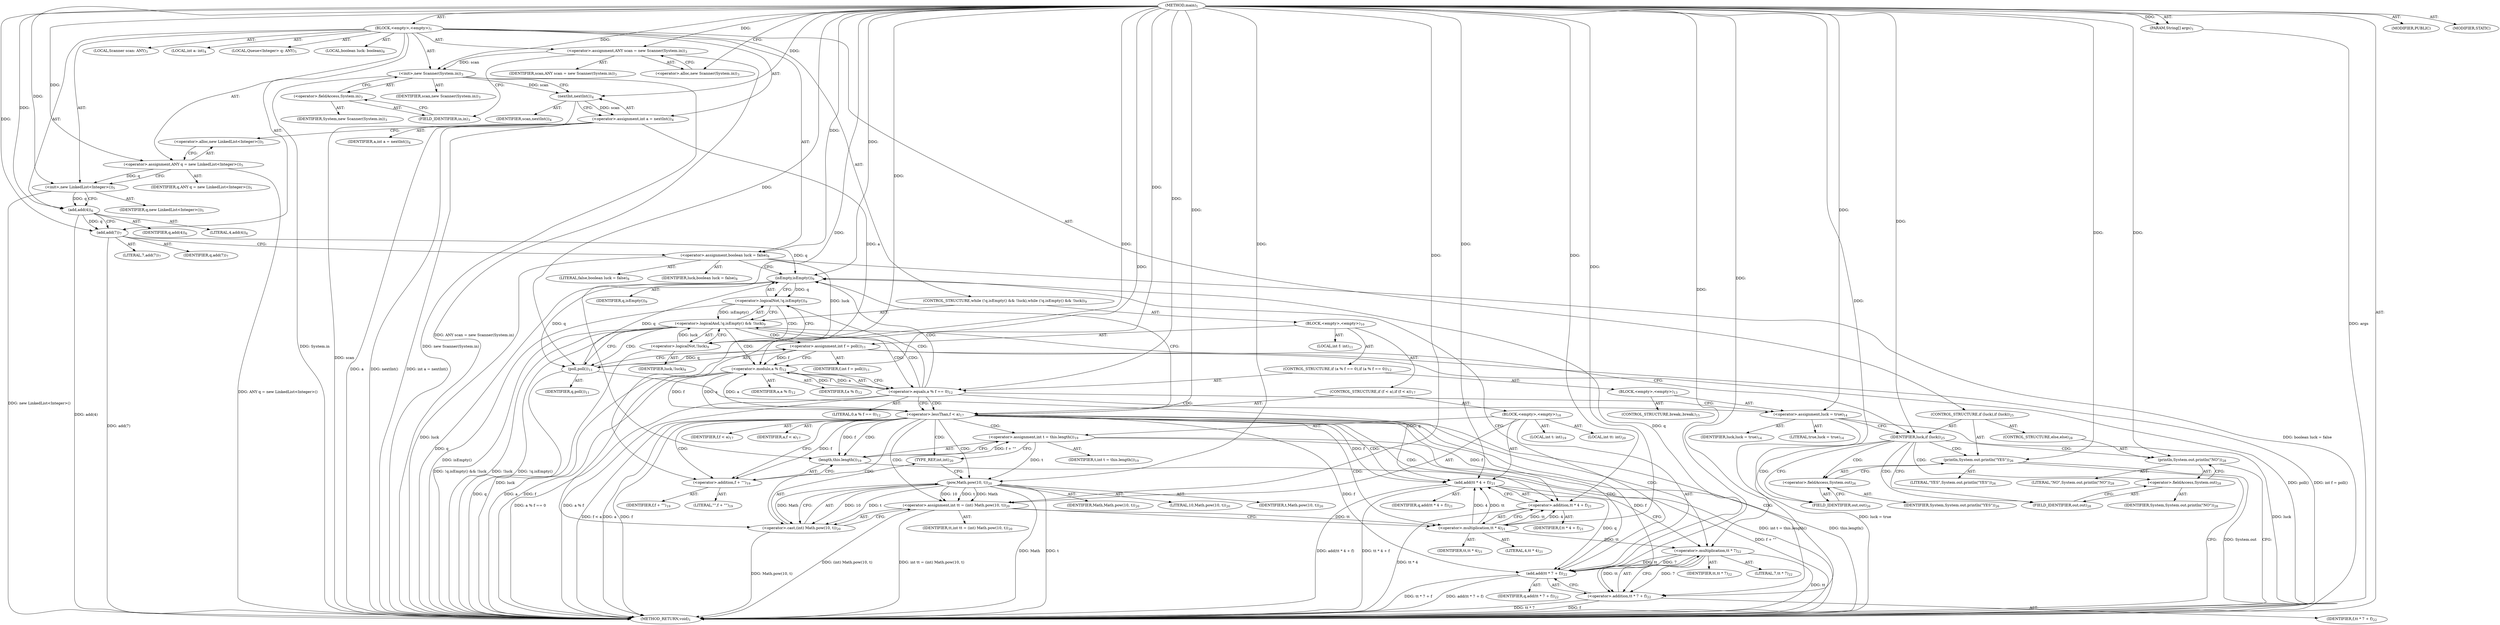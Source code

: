 digraph "main" {  
"21" [label = <(METHOD,main)<SUB>1</SUB>> ]
"22" [label = <(PARAM,String[] args)<SUB>1</SUB>> ]
"23" [label = <(BLOCK,&lt;empty&gt;,&lt;empty&gt;)<SUB>1</SUB>> ]
"4" [label = <(LOCAL,Scanner scan: ANY)<SUB>3</SUB>> ]
"24" [label = <(&lt;operator&gt;.assignment,ANY scan = new Scanner(System.in))<SUB>3</SUB>> ]
"25" [label = <(IDENTIFIER,scan,ANY scan = new Scanner(System.in))<SUB>3</SUB>> ]
"26" [label = <(&lt;operator&gt;.alloc,new Scanner(System.in))<SUB>3</SUB>> ]
"27" [label = <(&lt;init&gt;,new Scanner(System.in))<SUB>3</SUB>> ]
"3" [label = <(IDENTIFIER,scan,new Scanner(System.in))<SUB>3</SUB>> ]
"28" [label = <(&lt;operator&gt;.fieldAccess,System.in)<SUB>3</SUB>> ]
"29" [label = <(IDENTIFIER,System,new Scanner(System.in))<SUB>3</SUB>> ]
"30" [label = <(FIELD_IDENTIFIER,in,in)<SUB>3</SUB>> ]
"31" [label = <(LOCAL,int a: int)<SUB>4</SUB>> ]
"32" [label = <(&lt;operator&gt;.assignment,int a = nextInt())<SUB>4</SUB>> ]
"33" [label = <(IDENTIFIER,a,int a = nextInt())<SUB>4</SUB>> ]
"34" [label = <(nextInt,nextInt())<SUB>4</SUB>> ]
"35" [label = <(IDENTIFIER,scan,nextInt())<SUB>4</SUB>> ]
"6" [label = <(LOCAL,Queue&lt;Integer&gt; q: ANY)<SUB>5</SUB>> ]
"36" [label = <(&lt;operator&gt;.assignment,ANY q = new LinkedList&lt;Integer&gt;())<SUB>5</SUB>> ]
"37" [label = <(IDENTIFIER,q,ANY q = new LinkedList&lt;Integer&gt;())<SUB>5</SUB>> ]
"38" [label = <(&lt;operator&gt;.alloc,new LinkedList&lt;Integer&gt;())<SUB>5</SUB>> ]
"39" [label = <(&lt;init&gt;,new LinkedList&lt;Integer&gt;())<SUB>5</SUB>> ]
"5" [label = <(IDENTIFIER,q,new LinkedList&lt;Integer&gt;())<SUB>5</SUB>> ]
"40" [label = <(add,add(4))<SUB>6</SUB>> ]
"41" [label = <(IDENTIFIER,q,add(4))<SUB>6</SUB>> ]
"42" [label = <(LITERAL,4,add(4))<SUB>6</SUB>> ]
"43" [label = <(add,add(7))<SUB>7</SUB>> ]
"44" [label = <(IDENTIFIER,q,add(7))<SUB>7</SUB>> ]
"45" [label = <(LITERAL,7,add(7))<SUB>7</SUB>> ]
"46" [label = <(LOCAL,boolean luck: boolean)<SUB>8</SUB>> ]
"47" [label = <(&lt;operator&gt;.assignment,boolean luck = false)<SUB>8</SUB>> ]
"48" [label = <(IDENTIFIER,luck,boolean luck = false)<SUB>8</SUB>> ]
"49" [label = <(LITERAL,false,boolean luck = false)<SUB>8</SUB>> ]
"50" [label = <(CONTROL_STRUCTURE,while (!q.isEmpty() &amp;&amp; !luck),while (!q.isEmpty() &amp;&amp; !luck))<SUB>9</SUB>> ]
"51" [label = <(&lt;operator&gt;.logicalAnd,!q.isEmpty() &amp;&amp; !luck)<SUB>9</SUB>> ]
"52" [label = <(&lt;operator&gt;.logicalNot,!q.isEmpty())<SUB>9</SUB>> ]
"53" [label = <(isEmpty,isEmpty())<SUB>9</SUB>> ]
"54" [label = <(IDENTIFIER,q,isEmpty())<SUB>9</SUB>> ]
"55" [label = <(&lt;operator&gt;.logicalNot,!luck)<SUB>9</SUB>> ]
"56" [label = <(IDENTIFIER,luck,!luck)<SUB>9</SUB>> ]
"57" [label = <(BLOCK,&lt;empty&gt;,&lt;empty&gt;)<SUB>10</SUB>> ]
"58" [label = <(LOCAL,int f: int)<SUB>11</SUB>> ]
"59" [label = <(&lt;operator&gt;.assignment,int f = poll())<SUB>11</SUB>> ]
"60" [label = <(IDENTIFIER,f,int f = poll())<SUB>11</SUB>> ]
"61" [label = <(poll,poll())<SUB>11</SUB>> ]
"62" [label = <(IDENTIFIER,q,poll())<SUB>11</SUB>> ]
"63" [label = <(CONTROL_STRUCTURE,if (a % f == 0),if (a % f == 0))<SUB>12</SUB>> ]
"64" [label = <(&lt;operator&gt;.equals,a % f == 0)<SUB>12</SUB>> ]
"65" [label = <(&lt;operator&gt;.modulo,a % f)<SUB>12</SUB>> ]
"66" [label = <(IDENTIFIER,a,a % f)<SUB>12</SUB>> ]
"67" [label = <(IDENTIFIER,f,a % f)<SUB>12</SUB>> ]
"68" [label = <(LITERAL,0,a % f == 0)<SUB>12</SUB>> ]
"69" [label = <(BLOCK,&lt;empty&gt;,&lt;empty&gt;)<SUB>13</SUB>> ]
"70" [label = <(&lt;operator&gt;.assignment,luck = true)<SUB>14</SUB>> ]
"71" [label = <(IDENTIFIER,luck,luck = true)<SUB>14</SUB>> ]
"72" [label = <(LITERAL,true,luck = true)<SUB>14</SUB>> ]
"73" [label = <(CONTROL_STRUCTURE,break;,break;)<SUB>15</SUB>> ]
"74" [label = <(CONTROL_STRUCTURE,if (f &lt; a),if (f &lt; a))<SUB>17</SUB>> ]
"75" [label = <(&lt;operator&gt;.lessThan,f &lt; a)<SUB>17</SUB>> ]
"76" [label = <(IDENTIFIER,f,f &lt; a)<SUB>17</SUB>> ]
"77" [label = <(IDENTIFIER,a,f &lt; a)<SUB>17</SUB>> ]
"78" [label = <(BLOCK,&lt;empty&gt;,&lt;empty&gt;)<SUB>18</SUB>> ]
"79" [label = <(LOCAL,int t: int)<SUB>19</SUB>> ]
"80" [label = <(&lt;operator&gt;.assignment,int t = this.length())<SUB>19</SUB>> ]
"81" [label = <(IDENTIFIER,t,int t = this.length())<SUB>19</SUB>> ]
"82" [label = <(length,this.length())<SUB>19</SUB>> ]
"83" [label = <(&lt;operator&gt;.addition,f + &quot;&quot;)<SUB>19</SUB>> ]
"84" [label = <(IDENTIFIER,f,f + &quot;&quot;)<SUB>19</SUB>> ]
"85" [label = <(LITERAL,&quot;&quot;,f + &quot;&quot;)<SUB>19</SUB>> ]
"86" [label = <(LOCAL,int tt: int)<SUB>20</SUB>> ]
"87" [label = <(&lt;operator&gt;.assignment,int tt = (int) Math.pow(10, t))<SUB>20</SUB>> ]
"88" [label = <(IDENTIFIER,tt,int tt = (int) Math.pow(10, t))<SUB>20</SUB>> ]
"89" [label = <(&lt;operator&gt;.cast,(int) Math.pow(10, t))<SUB>20</SUB>> ]
"90" [label = <(TYPE_REF,int,int)<SUB>20</SUB>> ]
"91" [label = <(pow,Math.pow(10, t))<SUB>20</SUB>> ]
"92" [label = <(IDENTIFIER,Math,Math.pow(10, t))<SUB>20</SUB>> ]
"93" [label = <(LITERAL,10,Math.pow(10, t))<SUB>20</SUB>> ]
"94" [label = <(IDENTIFIER,t,Math.pow(10, t))<SUB>20</SUB>> ]
"95" [label = <(add,add(tt * 4 + f))<SUB>21</SUB>> ]
"96" [label = <(IDENTIFIER,q,add(tt * 4 + f))<SUB>21</SUB>> ]
"97" [label = <(&lt;operator&gt;.addition,tt * 4 + f)<SUB>21</SUB>> ]
"98" [label = <(&lt;operator&gt;.multiplication,tt * 4)<SUB>21</SUB>> ]
"99" [label = <(IDENTIFIER,tt,tt * 4)<SUB>21</SUB>> ]
"100" [label = <(LITERAL,4,tt * 4)<SUB>21</SUB>> ]
"101" [label = <(IDENTIFIER,f,tt * 4 + f)<SUB>21</SUB>> ]
"102" [label = <(add,add(tt * 7 + f))<SUB>22</SUB>> ]
"103" [label = <(IDENTIFIER,q,add(tt * 7 + f))<SUB>22</SUB>> ]
"104" [label = <(&lt;operator&gt;.addition,tt * 7 + f)<SUB>22</SUB>> ]
"105" [label = <(&lt;operator&gt;.multiplication,tt * 7)<SUB>22</SUB>> ]
"106" [label = <(IDENTIFIER,tt,tt * 7)<SUB>22</SUB>> ]
"107" [label = <(LITERAL,7,tt * 7)<SUB>22</SUB>> ]
"108" [label = <(IDENTIFIER,f,tt * 7 + f)<SUB>22</SUB>> ]
"109" [label = <(CONTROL_STRUCTURE,if (luck),if (luck))<SUB>25</SUB>> ]
"110" [label = <(IDENTIFIER,luck,if (luck))<SUB>25</SUB>> ]
"111" [label = <(println,System.out.println(&quot;YES&quot;))<SUB>26</SUB>> ]
"112" [label = <(&lt;operator&gt;.fieldAccess,System.out)<SUB>26</SUB>> ]
"113" [label = <(IDENTIFIER,System,System.out.println(&quot;YES&quot;))<SUB>26</SUB>> ]
"114" [label = <(FIELD_IDENTIFIER,out,out)<SUB>26</SUB>> ]
"115" [label = <(LITERAL,&quot;YES&quot;,System.out.println(&quot;YES&quot;))<SUB>26</SUB>> ]
"116" [label = <(CONTROL_STRUCTURE,else,else)<SUB>28</SUB>> ]
"117" [label = <(println,System.out.println(&quot;NO&quot;))<SUB>28</SUB>> ]
"118" [label = <(&lt;operator&gt;.fieldAccess,System.out)<SUB>28</SUB>> ]
"119" [label = <(IDENTIFIER,System,System.out.println(&quot;NO&quot;))<SUB>28</SUB>> ]
"120" [label = <(FIELD_IDENTIFIER,out,out)<SUB>28</SUB>> ]
"121" [label = <(LITERAL,&quot;NO&quot;,System.out.println(&quot;NO&quot;))<SUB>28</SUB>> ]
"122" [label = <(MODIFIER,PUBLIC)> ]
"123" [label = <(MODIFIER,STATIC)> ]
"124" [label = <(METHOD_RETURN,void)<SUB>1</SUB>> ]
  "21" -> "22"  [ label = "AST: "] 
  "21" -> "23"  [ label = "AST: "] 
  "21" -> "122"  [ label = "AST: "] 
  "21" -> "123"  [ label = "AST: "] 
  "21" -> "124"  [ label = "AST: "] 
  "23" -> "4"  [ label = "AST: "] 
  "23" -> "24"  [ label = "AST: "] 
  "23" -> "27"  [ label = "AST: "] 
  "23" -> "31"  [ label = "AST: "] 
  "23" -> "32"  [ label = "AST: "] 
  "23" -> "6"  [ label = "AST: "] 
  "23" -> "36"  [ label = "AST: "] 
  "23" -> "39"  [ label = "AST: "] 
  "23" -> "40"  [ label = "AST: "] 
  "23" -> "43"  [ label = "AST: "] 
  "23" -> "46"  [ label = "AST: "] 
  "23" -> "47"  [ label = "AST: "] 
  "23" -> "50"  [ label = "AST: "] 
  "23" -> "109"  [ label = "AST: "] 
  "24" -> "25"  [ label = "AST: "] 
  "24" -> "26"  [ label = "AST: "] 
  "27" -> "3"  [ label = "AST: "] 
  "27" -> "28"  [ label = "AST: "] 
  "28" -> "29"  [ label = "AST: "] 
  "28" -> "30"  [ label = "AST: "] 
  "32" -> "33"  [ label = "AST: "] 
  "32" -> "34"  [ label = "AST: "] 
  "34" -> "35"  [ label = "AST: "] 
  "36" -> "37"  [ label = "AST: "] 
  "36" -> "38"  [ label = "AST: "] 
  "39" -> "5"  [ label = "AST: "] 
  "40" -> "41"  [ label = "AST: "] 
  "40" -> "42"  [ label = "AST: "] 
  "43" -> "44"  [ label = "AST: "] 
  "43" -> "45"  [ label = "AST: "] 
  "47" -> "48"  [ label = "AST: "] 
  "47" -> "49"  [ label = "AST: "] 
  "50" -> "51"  [ label = "AST: "] 
  "50" -> "57"  [ label = "AST: "] 
  "51" -> "52"  [ label = "AST: "] 
  "51" -> "55"  [ label = "AST: "] 
  "52" -> "53"  [ label = "AST: "] 
  "53" -> "54"  [ label = "AST: "] 
  "55" -> "56"  [ label = "AST: "] 
  "57" -> "58"  [ label = "AST: "] 
  "57" -> "59"  [ label = "AST: "] 
  "57" -> "63"  [ label = "AST: "] 
  "57" -> "74"  [ label = "AST: "] 
  "59" -> "60"  [ label = "AST: "] 
  "59" -> "61"  [ label = "AST: "] 
  "61" -> "62"  [ label = "AST: "] 
  "63" -> "64"  [ label = "AST: "] 
  "63" -> "69"  [ label = "AST: "] 
  "64" -> "65"  [ label = "AST: "] 
  "64" -> "68"  [ label = "AST: "] 
  "65" -> "66"  [ label = "AST: "] 
  "65" -> "67"  [ label = "AST: "] 
  "69" -> "70"  [ label = "AST: "] 
  "69" -> "73"  [ label = "AST: "] 
  "70" -> "71"  [ label = "AST: "] 
  "70" -> "72"  [ label = "AST: "] 
  "74" -> "75"  [ label = "AST: "] 
  "74" -> "78"  [ label = "AST: "] 
  "75" -> "76"  [ label = "AST: "] 
  "75" -> "77"  [ label = "AST: "] 
  "78" -> "79"  [ label = "AST: "] 
  "78" -> "80"  [ label = "AST: "] 
  "78" -> "86"  [ label = "AST: "] 
  "78" -> "87"  [ label = "AST: "] 
  "78" -> "95"  [ label = "AST: "] 
  "78" -> "102"  [ label = "AST: "] 
  "80" -> "81"  [ label = "AST: "] 
  "80" -> "82"  [ label = "AST: "] 
  "82" -> "83"  [ label = "AST: "] 
  "83" -> "84"  [ label = "AST: "] 
  "83" -> "85"  [ label = "AST: "] 
  "87" -> "88"  [ label = "AST: "] 
  "87" -> "89"  [ label = "AST: "] 
  "89" -> "90"  [ label = "AST: "] 
  "89" -> "91"  [ label = "AST: "] 
  "91" -> "92"  [ label = "AST: "] 
  "91" -> "93"  [ label = "AST: "] 
  "91" -> "94"  [ label = "AST: "] 
  "95" -> "96"  [ label = "AST: "] 
  "95" -> "97"  [ label = "AST: "] 
  "97" -> "98"  [ label = "AST: "] 
  "97" -> "101"  [ label = "AST: "] 
  "98" -> "99"  [ label = "AST: "] 
  "98" -> "100"  [ label = "AST: "] 
  "102" -> "103"  [ label = "AST: "] 
  "102" -> "104"  [ label = "AST: "] 
  "104" -> "105"  [ label = "AST: "] 
  "104" -> "108"  [ label = "AST: "] 
  "105" -> "106"  [ label = "AST: "] 
  "105" -> "107"  [ label = "AST: "] 
  "109" -> "110"  [ label = "AST: "] 
  "109" -> "111"  [ label = "AST: "] 
  "109" -> "116"  [ label = "AST: "] 
  "111" -> "112"  [ label = "AST: "] 
  "111" -> "115"  [ label = "AST: "] 
  "112" -> "113"  [ label = "AST: "] 
  "112" -> "114"  [ label = "AST: "] 
  "116" -> "117"  [ label = "AST: "] 
  "117" -> "118"  [ label = "AST: "] 
  "117" -> "121"  [ label = "AST: "] 
  "118" -> "119"  [ label = "AST: "] 
  "118" -> "120"  [ label = "AST: "] 
  "24" -> "30"  [ label = "CFG: "] 
  "27" -> "34"  [ label = "CFG: "] 
  "32" -> "38"  [ label = "CFG: "] 
  "36" -> "39"  [ label = "CFG: "] 
  "39" -> "40"  [ label = "CFG: "] 
  "40" -> "43"  [ label = "CFG: "] 
  "43" -> "47"  [ label = "CFG: "] 
  "47" -> "53"  [ label = "CFG: "] 
  "26" -> "24"  [ label = "CFG: "] 
  "28" -> "27"  [ label = "CFG: "] 
  "34" -> "32"  [ label = "CFG: "] 
  "38" -> "36"  [ label = "CFG: "] 
  "51" -> "110"  [ label = "CFG: "] 
  "51" -> "61"  [ label = "CFG: "] 
  "110" -> "114"  [ label = "CFG: "] 
  "110" -> "120"  [ label = "CFG: "] 
  "111" -> "124"  [ label = "CFG: "] 
  "30" -> "28"  [ label = "CFG: "] 
  "52" -> "51"  [ label = "CFG: "] 
  "52" -> "55"  [ label = "CFG: "] 
  "55" -> "51"  [ label = "CFG: "] 
  "59" -> "65"  [ label = "CFG: "] 
  "112" -> "111"  [ label = "CFG: "] 
  "117" -> "124"  [ label = "CFG: "] 
  "53" -> "52"  [ label = "CFG: "] 
  "61" -> "59"  [ label = "CFG: "] 
  "64" -> "70"  [ label = "CFG: "] 
  "64" -> "75"  [ label = "CFG: "] 
  "75" -> "53"  [ label = "CFG: "] 
  "75" -> "83"  [ label = "CFG: "] 
  "114" -> "112"  [ label = "CFG: "] 
  "118" -> "117"  [ label = "CFG: "] 
  "65" -> "64"  [ label = "CFG: "] 
  "70" -> "110"  [ label = "CFG: "] 
  "80" -> "90"  [ label = "CFG: "] 
  "87" -> "98"  [ label = "CFG: "] 
  "95" -> "105"  [ label = "CFG: "] 
  "102" -> "53"  [ label = "CFG: "] 
  "120" -> "118"  [ label = "CFG: "] 
  "82" -> "80"  [ label = "CFG: "] 
  "89" -> "87"  [ label = "CFG: "] 
  "97" -> "95"  [ label = "CFG: "] 
  "104" -> "102"  [ label = "CFG: "] 
  "83" -> "82"  [ label = "CFG: "] 
  "90" -> "91"  [ label = "CFG: "] 
  "91" -> "89"  [ label = "CFG: "] 
  "98" -> "97"  [ label = "CFG: "] 
  "105" -> "104"  [ label = "CFG: "] 
  "21" -> "26"  [ label = "CFG: "] 
  "22" -> "124"  [ label = "DDG: args"] 
  "24" -> "124"  [ label = "DDG: ANY scan = new Scanner(System.in)"] 
  "27" -> "124"  [ label = "DDG: System.in"] 
  "27" -> "124"  [ label = "DDG: new Scanner(System.in)"] 
  "32" -> "124"  [ label = "DDG: a"] 
  "34" -> "124"  [ label = "DDG: scan"] 
  "32" -> "124"  [ label = "DDG: nextInt()"] 
  "32" -> "124"  [ label = "DDG: int a = nextInt()"] 
  "36" -> "124"  [ label = "DDG: ANY q = new LinkedList&lt;Integer&gt;()"] 
  "39" -> "124"  [ label = "DDG: new LinkedList&lt;Integer&gt;()"] 
  "40" -> "124"  [ label = "DDG: add(4)"] 
  "43" -> "124"  [ label = "DDG: add(7)"] 
  "47" -> "124"  [ label = "DDG: luck"] 
  "47" -> "124"  [ label = "DDG: boolean luck = false"] 
  "53" -> "124"  [ label = "DDG: q"] 
  "52" -> "124"  [ label = "DDG: isEmpty()"] 
  "51" -> "124"  [ label = "DDG: !q.isEmpty()"] 
  "55" -> "124"  [ label = "DDG: luck"] 
  "51" -> "124"  [ label = "DDG: !luck"] 
  "51" -> "124"  [ label = "DDG: !q.isEmpty() &amp;&amp; !luck"] 
  "61" -> "124"  [ label = "DDG: q"] 
  "59" -> "124"  [ label = "DDG: poll()"] 
  "59" -> "124"  [ label = "DDG: int f = poll()"] 
  "65" -> "124"  [ label = "DDG: a"] 
  "65" -> "124"  [ label = "DDG: f"] 
  "64" -> "124"  [ label = "DDG: a % f"] 
  "64" -> "124"  [ label = "DDG: a % f == 0"] 
  "75" -> "124"  [ label = "DDG: f"] 
  "75" -> "124"  [ label = "DDG: a"] 
  "75" -> "124"  [ label = "DDG: f &lt; a"] 
  "82" -> "124"  [ label = "DDG: f + &quot;&quot;"] 
  "80" -> "124"  [ label = "DDG: this.length()"] 
  "80" -> "124"  [ label = "DDG: int t = this.length()"] 
  "91" -> "124"  [ label = "DDG: t"] 
  "89" -> "124"  [ label = "DDG: Math.pow(10, t)"] 
  "87" -> "124"  [ label = "DDG: (int) Math.pow(10, t)"] 
  "87" -> "124"  [ label = "DDG: int tt = (int) Math.pow(10, t)"] 
  "97" -> "124"  [ label = "DDG: tt * 4"] 
  "95" -> "124"  [ label = "DDG: tt * 4 + f"] 
  "95" -> "124"  [ label = "DDG: add(tt * 4 + f)"] 
  "105" -> "124"  [ label = "DDG: tt"] 
  "104" -> "124"  [ label = "DDG: tt * 7"] 
  "104" -> "124"  [ label = "DDG: f"] 
  "102" -> "124"  [ label = "DDG: tt * 7 + f"] 
  "102" -> "124"  [ label = "DDG: add(tt * 7 + f)"] 
  "70" -> "124"  [ label = "DDG: luck"] 
  "70" -> "124"  [ label = "DDG: luck = true"] 
  "111" -> "124"  [ label = "DDG: System.out"] 
  "91" -> "124"  [ label = "DDG: Math"] 
  "21" -> "22"  [ label = "DDG: "] 
  "21" -> "24"  [ label = "DDG: "] 
  "34" -> "32"  [ label = "DDG: scan"] 
  "21" -> "36"  [ label = "DDG: "] 
  "21" -> "47"  [ label = "DDG: "] 
  "24" -> "27"  [ label = "DDG: scan"] 
  "21" -> "27"  [ label = "DDG: "] 
  "36" -> "39"  [ label = "DDG: q"] 
  "21" -> "39"  [ label = "DDG: "] 
  "39" -> "40"  [ label = "DDG: q"] 
  "21" -> "40"  [ label = "DDG: "] 
  "40" -> "43"  [ label = "DDG: q"] 
  "21" -> "43"  [ label = "DDG: "] 
  "21" -> "110"  [ label = "DDG: "] 
  "27" -> "34"  [ label = "DDG: scan"] 
  "21" -> "34"  [ label = "DDG: "] 
  "52" -> "51"  [ label = "DDG: isEmpty()"] 
  "55" -> "51"  [ label = "DDG: luck"] 
  "61" -> "59"  [ label = "DDG: q"] 
  "21" -> "111"  [ label = "DDG: "] 
  "53" -> "52"  [ label = "DDG: q"] 
  "47" -> "55"  [ label = "DDG: luck"] 
  "21" -> "55"  [ label = "DDG: "] 
  "21" -> "117"  [ label = "DDG: "] 
  "43" -> "53"  [ label = "DDG: q"] 
  "61" -> "53"  [ label = "DDG: q"] 
  "102" -> "53"  [ label = "DDG: q"] 
  "21" -> "53"  [ label = "DDG: "] 
  "53" -> "61"  [ label = "DDG: q"] 
  "21" -> "61"  [ label = "DDG: "] 
  "65" -> "64"  [ label = "DDG: a"] 
  "65" -> "64"  [ label = "DDG: f"] 
  "21" -> "64"  [ label = "DDG: "] 
  "21" -> "70"  [ label = "DDG: "] 
  "65" -> "75"  [ label = "DDG: f"] 
  "21" -> "75"  [ label = "DDG: "] 
  "65" -> "75"  [ label = "DDG: a"] 
  "82" -> "80"  [ label = "DDG: f + &quot;&quot;"] 
  "21" -> "87"  [ label = "DDG: "] 
  "91" -> "87"  [ label = "DDG: Math"] 
  "91" -> "87"  [ label = "DDG: 10"] 
  "91" -> "87"  [ label = "DDG: t"] 
  "32" -> "65"  [ label = "DDG: a"] 
  "75" -> "65"  [ label = "DDG: a"] 
  "21" -> "65"  [ label = "DDG: "] 
  "59" -> "65"  [ label = "DDG: f"] 
  "61" -> "95"  [ label = "DDG: q"] 
  "21" -> "95"  [ label = "DDG: "] 
  "98" -> "95"  [ label = "DDG: tt"] 
  "98" -> "95"  [ label = "DDG: 4"] 
  "75" -> "95"  [ label = "DDG: f"] 
  "95" -> "102"  [ label = "DDG: q"] 
  "21" -> "102"  [ label = "DDG: "] 
  "105" -> "102"  [ label = "DDG: tt"] 
  "105" -> "102"  [ label = "DDG: 7"] 
  "75" -> "102"  [ label = "DDG: f"] 
  "75" -> "82"  [ label = "DDG: f"] 
  "21" -> "82"  [ label = "DDG: "] 
  "21" -> "89"  [ label = "DDG: "] 
  "91" -> "89"  [ label = "DDG: Math"] 
  "91" -> "89"  [ label = "DDG: 10"] 
  "91" -> "89"  [ label = "DDG: t"] 
  "98" -> "97"  [ label = "DDG: tt"] 
  "98" -> "97"  [ label = "DDG: 4"] 
  "21" -> "97"  [ label = "DDG: "] 
  "75" -> "97"  [ label = "DDG: f"] 
  "105" -> "104"  [ label = "DDG: tt"] 
  "105" -> "104"  [ label = "DDG: 7"] 
  "21" -> "104"  [ label = "DDG: "] 
  "75" -> "104"  [ label = "DDG: f"] 
  "75" -> "83"  [ label = "DDG: f"] 
  "21" -> "83"  [ label = "DDG: "] 
  "21" -> "91"  [ label = "DDG: "] 
  "80" -> "91"  [ label = "DDG: t"] 
  "87" -> "98"  [ label = "DDG: tt"] 
  "21" -> "98"  [ label = "DDG: "] 
  "98" -> "105"  [ label = "DDG: tt"] 
  "21" -> "105"  [ label = "DDG: "] 
  "51" -> "64"  [ label = "CDG: "] 
  "51" -> "65"  [ label = "CDG: "] 
  "51" -> "59"  [ label = "CDG: "] 
  "51" -> "61"  [ label = "CDG: "] 
  "110" -> "120"  [ label = "CDG: "] 
  "110" -> "114"  [ label = "CDG: "] 
  "110" -> "112"  [ label = "CDG: "] 
  "110" -> "118"  [ label = "CDG: "] 
  "110" -> "117"  [ label = "CDG: "] 
  "110" -> "111"  [ label = "CDG: "] 
  "52" -> "55"  [ label = "CDG: "] 
  "64" -> "51"  [ label = "CDG: "] 
  "64" -> "75"  [ label = "CDG: "] 
  "64" -> "52"  [ label = "CDG: "] 
  "64" -> "53"  [ label = "CDG: "] 
  "64" -> "70"  [ label = "CDG: "] 
  "75" -> "89"  [ label = "CDG: "] 
  "75" -> "98"  [ label = "CDG: "] 
  "75" -> "102"  [ label = "CDG: "] 
  "75" -> "104"  [ label = "CDG: "] 
  "75" -> "95"  [ label = "CDG: "] 
  "75" -> "87"  [ label = "CDG: "] 
  "75" -> "97"  [ label = "CDG: "] 
  "75" -> "91"  [ label = "CDG: "] 
  "75" -> "82"  [ label = "CDG: "] 
  "75" -> "90"  [ label = "CDG: "] 
  "75" -> "80"  [ label = "CDG: "] 
  "75" -> "83"  [ label = "CDG: "] 
  "75" -> "105"  [ label = "CDG: "] 
}
